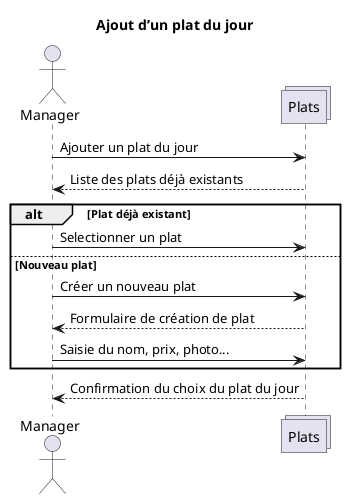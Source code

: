 @startuml
title Ajout d’un plat du jour
actor Manager
collections Plats 
Manager -> Plats : Ajouter un plat du jour
Plats --> Manager : Liste des plats déjà existants
alt Plat déjà existant
Manager -> Plats : Selectionner un plat
else Nouveau plat
Manager -> Plats : Créer un nouveau plat
Plats --> Manager : Formulaire de création de plat
Manager -> Plats : Saisie du nom, prix, photo...
end
Plats --> Manager : Confirmation du choix du plat du jour

@enduml